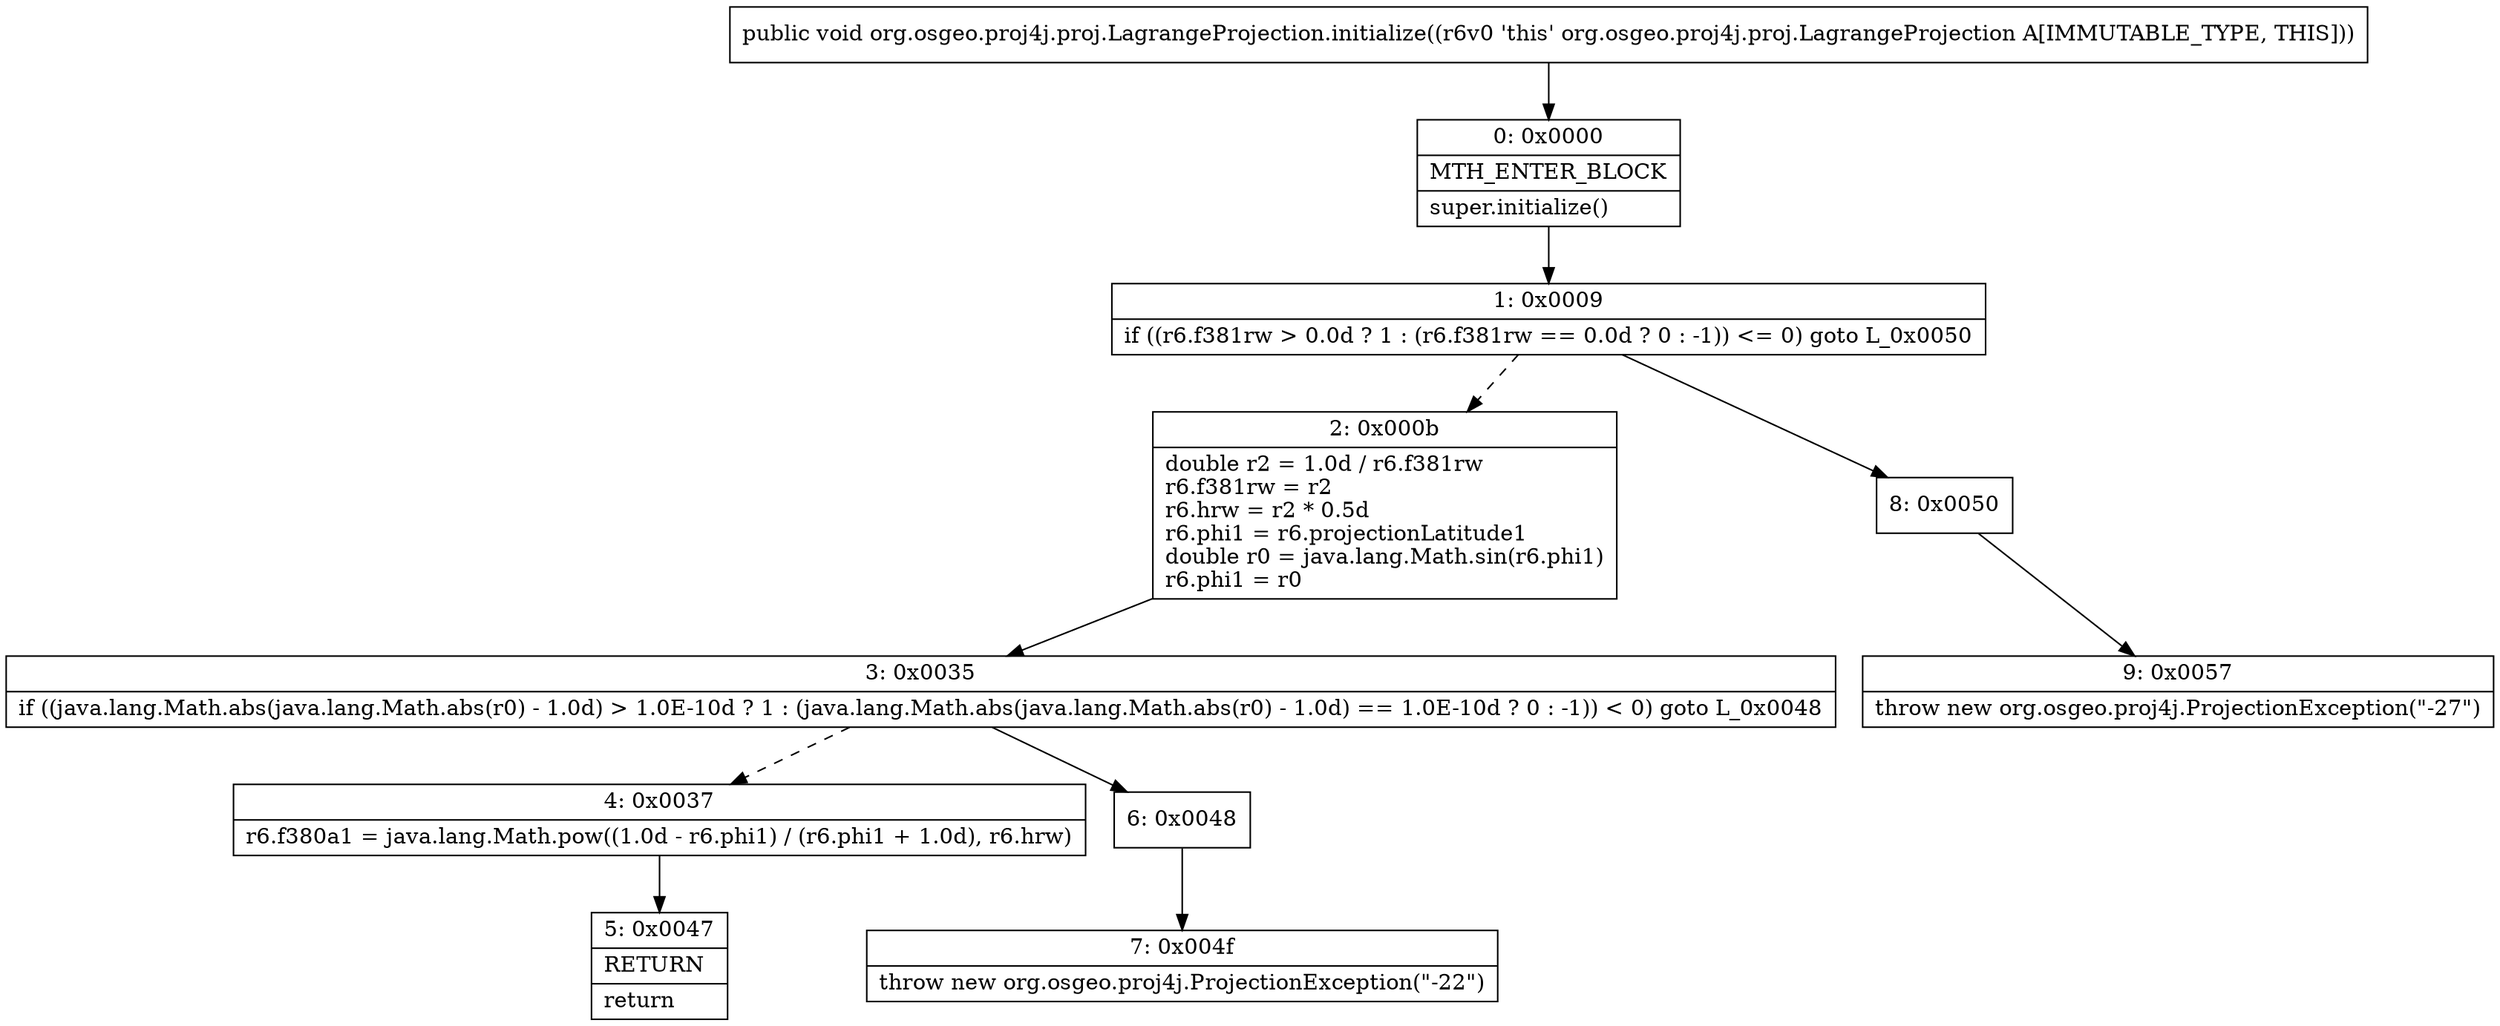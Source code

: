 digraph "CFG fororg.osgeo.proj4j.proj.LagrangeProjection.initialize()V" {
Node_0 [shape=record,label="{0\:\ 0x0000|MTH_ENTER_BLOCK\l|super.initialize()\l}"];
Node_1 [shape=record,label="{1\:\ 0x0009|if ((r6.f381rw \> 0.0d ? 1 : (r6.f381rw == 0.0d ? 0 : \-1)) \<= 0) goto L_0x0050\l}"];
Node_2 [shape=record,label="{2\:\ 0x000b|double r2 = 1.0d \/ r6.f381rw\lr6.f381rw = r2\lr6.hrw = r2 * 0.5d\lr6.phi1 = r6.projectionLatitude1\ldouble r0 = java.lang.Math.sin(r6.phi1)\lr6.phi1 = r0\l}"];
Node_3 [shape=record,label="{3\:\ 0x0035|if ((java.lang.Math.abs(java.lang.Math.abs(r0) \- 1.0d) \> 1.0E\-10d ? 1 : (java.lang.Math.abs(java.lang.Math.abs(r0) \- 1.0d) == 1.0E\-10d ? 0 : \-1)) \< 0) goto L_0x0048\l}"];
Node_4 [shape=record,label="{4\:\ 0x0037|r6.f380a1 = java.lang.Math.pow((1.0d \- r6.phi1) \/ (r6.phi1 + 1.0d), r6.hrw)\l}"];
Node_5 [shape=record,label="{5\:\ 0x0047|RETURN\l|return\l}"];
Node_6 [shape=record,label="{6\:\ 0x0048}"];
Node_7 [shape=record,label="{7\:\ 0x004f|throw new org.osgeo.proj4j.ProjectionException(\"\-22\")\l}"];
Node_8 [shape=record,label="{8\:\ 0x0050}"];
Node_9 [shape=record,label="{9\:\ 0x0057|throw new org.osgeo.proj4j.ProjectionException(\"\-27\")\l}"];
MethodNode[shape=record,label="{public void org.osgeo.proj4j.proj.LagrangeProjection.initialize((r6v0 'this' org.osgeo.proj4j.proj.LagrangeProjection A[IMMUTABLE_TYPE, THIS])) }"];
MethodNode -> Node_0;
Node_0 -> Node_1;
Node_1 -> Node_2[style=dashed];
Node_1 -> Node_8;
Node_2 -> Node_3;
Node_3 -> Node_4[style=dashed];
Node_3 -> Node_6;
Node_4 -> Node_5;
Node_6 -> Node_7;
Node_8 -> Node_9;
}


